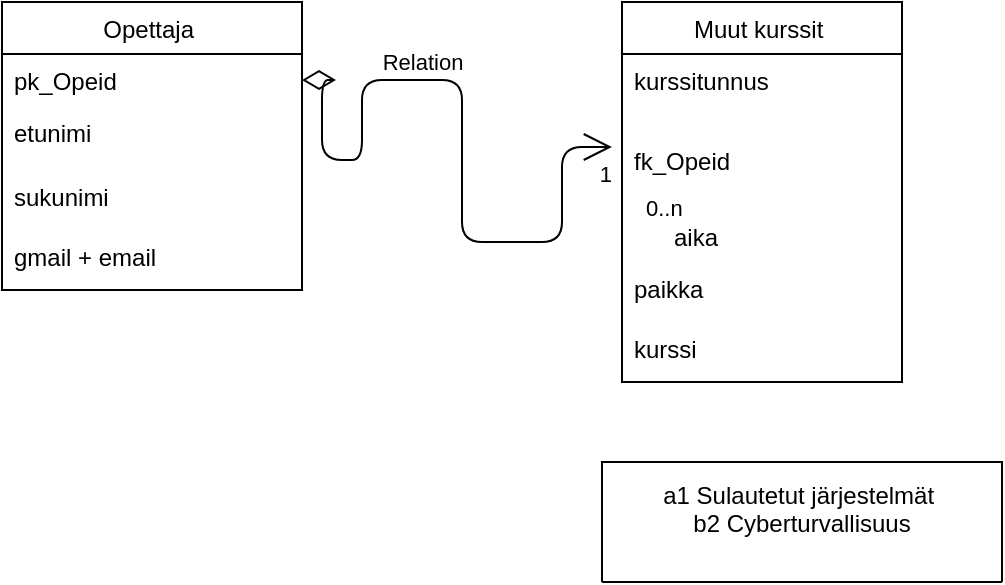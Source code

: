 <mxfile version="13.6.2"><diagram id="D-Nz0tgR6-F4b1e7tDMe" name="Page-1"><mxGraphModel dx="830" dy="702" grid="1" gridSize="10" guides="1" tooltips="1" connect="1" arrows="1" fold="1" page="1" pageScale="1" pageWidth="827" pageHeight="1169" math="0" shadow="0"><root><mxCell id="0"/><mxCell id="1" parent="0"/><mxCell id="T_I3TGGhmCcckhe2iTAS-6" value="Muut kurssit " style="swimlane;fontStyle=0;childLayout=stackLayout;horizontal=1;startSize=26;fillColor=none;horizontalStack=0;resizeParent=1;resizeParentMax=0;resizeLast=0;collapsible=1;marginBottom=0;" vertex="1" parent="1"><mxGeometry x="440" y="260" width="140" height="190" as="geometry"/></mxCell><mxCell id="T_I3TGGhmCcckhe2iTAS-8" value="kurssitunnus" style="text;strokeColor=none;fillColor=none;align=left;verticalAlign=top;spacingLeft=4;spacingRight=4;overflow=hidden;rotatable=0;points=[[0,0.5],[1,0.5]];portConstraint=eastwest;" vertex="1" parent="T_I3TGGhmCcckhe2iTAS-6"><mxGeometry y="26" width="140" height="40" as="geometry"/></mxCell><mxCell id="T_I3TGGhmCcckhe2iTAS-12" value="fk_Opeid" style="text;strokeColor=none;fillColor=none;align=left;verticalAlign=top;spacingLeft=4;spacingRight=4;overflow=hidden;rotatable=0;points=[[0,0.5],[1,0.5]];portConstraint=eastwest;" vertex="1" parent="T_I3TGGhmCcckhe2iTAS-6"><mxGeometry y="66" width="140" height="38" as="geometry"/></mxCell><mxCell id="T_I3TGGhmCcckhe2iTAS-13" value="      aika" style="text;strokeColor=none;fillColor=none;align=left;verticalAlign=top;spacingLeft=4;spacingRight=4;overflow=hidden;rotatable=0;points=[[0,0.5],[1,0.5]];portConstraint=eastwest;" vertex="1" parent="T_I3TGGhmCcckhe2iTAS-6"><mxGeometry y="104" width="140" height="26" as="geometry"/></mxCell><mxCell id="T_I3TGGhmCcckhe2iTAS-14" value="paikka" style="text;strokeColor=none;fillColor=none;align=left;verticalAlign=top;spacingLeft=4;spacingRight=4;overflow=hidden;rotatable=0;points=[[0,0.5],[1,0.5]];portConstraint=eastwest;" vertex="1" parent="T_I3TGGhmCcckhe2iTAS-6"><mxGeometry y="130" width="140" height="30" as="geometry"/></mxCell><mxCell id="T_I3TGGhmCcckhe2iTAS-15" value="kurssi" style="text;strokeColor=none;fillColor=none;align=left;verticalAlign=top;spacingLeft=4;spacingRight=4;overflow=hidden;rotatable=0;points=[[0,0.5],[1,0.5]];portConstraint=eastwest;" vertex="1" parent="T_I3TGGhmCcckhe2iTAS-6"><mxGeometry y="160" width="140" height="30" as="geometry"/></mxCell><mxCell id="T_I3TGGhmCcckhe2iTAS-10" value="a1 Sulautetut järjestelmät &#xa; b2 Cyberturvallisuus &#xa;" style="swimlane;fontStyle=0;childLayout=stackLayout;horizontal=1;startSize=60;fillColor=none;horizontalStack=0;resizeParent=1;resizeParentMax=0;resizeLast=0;collapsible=1;marginBottom=0;" vertex="1" parent="1"><mxGeometry x="430" y="490" width="200" height="60" as="geometry"/></mxCell><mxCell id="T_I3TGGhmCcckhe2iTAS-20" value="Relation" style="endArrow=open;html=1;endSize=12;startArrow=diamondThin;startSize=14;startFill=0;edgeStyle=orthogonalEdgeStyle;exitX=1;exitY=0.5;exitDx=0;exitDy=0;entryX=-0.036;entryY=0.25;entryDx=0;entryDy=0;entryPerimeter=0;" edge="1" parent="1" source="T_I3TGGhmCcckhe2iTAS-2"><mxGeometry x="-0.23" y="9" relative="1" as="geometry"><mxPoint x="300" y="339" as="sourcePoint"/><mxPoint x="434.96" y="332.5" as="targetPoint"/><Array as="points"><mxPoint x="290" y="299"/><mxPoint x="290" y="339"/><mxPoint x="310" y="339"/><mxPoint x="310" y="299"/><mxPoint x="360" y="299"/><mxPoint x="360" y="380"/><mxPoint x="410" y="380"/><mxPoint x="410" y="333"/></Array><mxPoint as="offset"/></mxGeometry></mxCell><mxCell id="T_I3TGGhmCcckhe2iTAS-21" value="0..n" style="edgeLabel;resizable=0;html=1;align=left;verticalAlign=top;" connectable="0" vertex="1" parent="T_I3TGGhmCcckhe2iTAS-20"><mxGeometry x="-1" relative="1" as="geometry"><mxPoint x="170" y="51" as="offset"/></mxGeometry></mxCell><mxCell id="T_I3TGGhmCcckhe2iTAS-22" value="1" style="edgeLabel;resizable=0;html=1;align=right;verticalAlign=top;" connectable="0" vertex="1" parent="T_I3TGGhmCcckhe2iTAS-20"><mxGeometry x="1" relative="1" as="geometry"/></mxCell><mxCell id="T_I3TGGhmCcckhe2iTAS-1" value="Opettaja " style="swimlane;fontStyle=0;childLayout=stackLayout;horizontal=1;startSize=26;fillColor=none;horizontalStack=0;resizeParent=1;resizeParentMax=0;resizeLast=0;collapsible=1;marginBottom=0;" vertex="1" parent="1"><mxGeometry x="130" y="260" width="150" height="144" as="geometry"/></mxCell><mxCell id="T_I3TGGhmCcckhe2iTAS-2" value="pk_Opeid" style="text;strokeColor=none;fillColor=none;align=left;verticalAlign=top;spacingLeft=4;spacingRight=4;overflow=hidden;rotatable=0;points=[[0,0.5],[1,0.5]];portConstraint=eastwest;" vertex="1" parent="T_I3TGGhmCcckhe2iTAS-1"><mxGeometry y="26" width="150" height="26" as="geometry"/></mxCell><mxCell id="T_I3TGGhmCcckhe2iTAS-4" value="etunimi" style="text;strokeColor=none;fillColor=none;align=left;verticalAlign=top;spacingLeft=4;spacingRight=4;overflow=hidden;rotatable=0;points=[[0,0.5],[1,0.5]];portConstraint=eastwest;" vertex="1" parent="T_I3TGGhmCcckhe2iTAS-1"><mxGeometry y="52" width="150" height="32" as="geometry"/></mxCell><mxCell id="T_I3TGGhmCcckhe2iTAS-19" value="sukunimi" style="text;strokeColor=none;fillColor=none;align=left;verticalAlign=top;spacingLeft=4;spacingRight=4;overflow=hidden;rotatable=0;points=[[0,0.5],[1,0.5]];portConstraint=eastwest;" vertex="1" parent="T_I3TGGhmCcckhe2iTAS-1"><mxGeometry y="84" width="150" height="30" as="geometry"/></mxCell><mxCell id="T_I3TGGhmCcckhe2iTAS-23" value="gmail + email  " style="text;strokeColor=none;fillColor=none;align=left;verticalAlign=top;spacingLeft=4;spacingRight=4;overflow=hidden;rotatable=0;points=[[0,0.5],[1,0.5]];portConstraint=eastwest;" vertex="1" parent="T_I3TGGhmCcckhe2iTAS-1"><mxGeometry y="114" width="150" height="30" as="geometry"/></mxCell></root></mxGraphModel></diagram></mxfile>